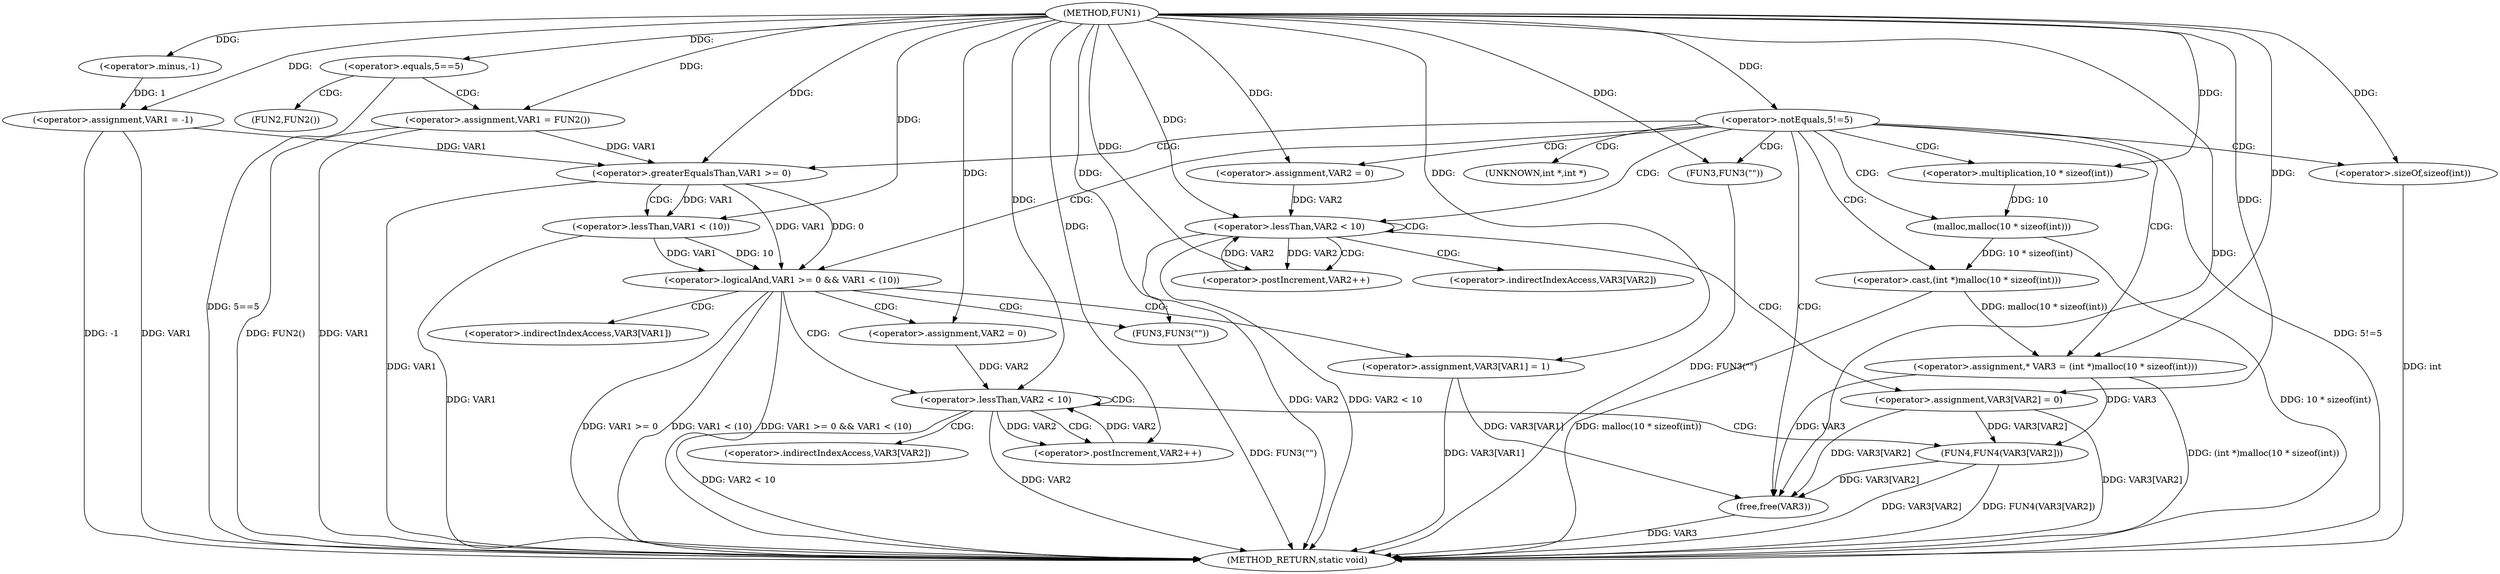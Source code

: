 digraph FUN1 {  
"1000100" [label = "(METHOD,FUN1)" ]
"1000185" [label = "(METHOD_RETURN,static void)" ]
"1000103" [label = "(<operator>.assignment,VAR1 = -1)" ]
"1000105" [label = "(<operator>.minus,-1)" ]
"1000108" [label = "(<operator>.equals,5==5)" ]
"1000112" [label = "(<operator>.assignment,VAR1 = FUN2())" ]
"1000116" [label = "(<operator>.notEquals,5!=5)" ]
"1000120" [label = "(FUN3,FUN3(\"\"))" ]
"1000127" [label = "(<operator>.assignment,* VAR3 = (int *)malloc(10 * sizeof(int)))" ]
"1000129" [label = "(<operator>.cast,(int *)malloc(10 * sizeof(int)))" ]
"1000131" [label = "(malloc,malloc(10 * sizeof(int)))" ]
"1000132" [label = "(<operator>.multiplication,10 * sizeof(int))" ]
"1000134" [label = "(<operator>.sizeOf,sizeof(int))" ]
"1000137" [label = "(<operator>.assignment,VAR2 = 0)" ]
"1000140" [label = "(<operator>.lessThan,VAR2 < 10)" ]
"1000143" [label = "(<operator>.postIncrement,VAR2++)" ]
"1000146" [label = "(<operator>.assignment,VAR3[VAR2] = 0)" ]
"1000152" [label = "(<operator>.logicalAnd,VAR1 >= 0 && VAR1 < (10))" ]
"1000153" [label = "(<operator>.greaterEqualsThan,VAR1 >= 0)" ]
"1000156" [label = "(<operator>.lessThan,VAR1 < (10))" ]
"1000160" [label = "(<operator>.assignment,VAR3[VAR1] = 1)" ]
"1000166" [label = "(<operator>.assignment,VAR2 = 0)" ]
"1000169" [label = "(<operator>.lessThan,VAR2 < 10)" ]
"1000172" [label = "(<operator>.postIncrement,VAR2++)" ]
"1000175" [label = "(FUN4,FUN4(VAR3[VAR2]))" ]
"1000181" [label = "(FUN3,FUN3(\"\"))" ]
"1000183" [label = "(free,free(VAR3))" ]
"1000114" [label = "(FUN2,FUN2())" ]
"1000130" [label = "(UNKNOWN,int *,int *)" ]
"1000147" [label = "(<operator>.indirectIndexAccess,VAR3[VAR2])" ]
"1000161" [label = "(<operator>.indirectIndexAccess,VAR3[VAR1])" ]
"1000176" [label = "(<operator>.indirectIndexAccess,VAR3[VAR2])" ]
  "1000108" -> "1000185"  [ label = "DDG: 5==5"] 
  "1000169" -> "1000185"  [ label = "DDG: VAR2 < 10"] 
  "1000156" -> "1000185"  [ label = "DDG: VAR1"] 
  "1000103" -> "1000185"  [ label = "DDG: VAR1"] 
  "1000103" -> "1000185"  [ label = "DDG: -1"] 
  "1000181" -> "1000185"  [ label = "DDG: FUN3(\"\")"] 
  "1000175" -> "1000185"  [ label = "DDG: VAR3[VAR2]"] 
  "1000153" -> "1000185"  [ label = "DDG: VAR1"] 
  "1000169" -> "1000185"  [ label = "DDG: VAR2"] 
  "1000152" -> "1000185"  [ label = "DDG: VAR1 < (10)"] 
  "1000129" -> "1000185"  [ label = "DDG: malloc(10 * sizeof(int))"] 
  "1000112" -> "1000185"  [ label = "DDG: FUN2()"] 
  "1000131" -> "1000185"  [ label = "DDG: 10 * sizeof(int)"] 
  "1000140" -> "1000185"  [ label = "DDG: VAR2"] 
  "1000140" -> "1000185"  [ label = "DDG: VAR2 < 10"] 
  "1000183" -> "1000185"  [ label = "DDG: VAR3"] 
  "1000152" -> "1000185"  [ label = "DDG: VAR1 >= 0 && VAR1 < (10)"] 
  "1000127" -> "1000185"  [ label = "DDG: (int *)malloc(10 * sizeof(int))"] 
  "1000152" -> "1000185"  [ label = "DDG: VAR1 >= 0"] 
  "1000134" -> "1000185"  [ label = "DDG: int"] 
  "1000112" -> "1000185"  [ label = "DDG: VAR1"] 
  "1000120" -> "1000185"  [ label = "DDG: FUN3(\"\")"] 
  "1000146" -> "1000185"  [ label = "DDG: VAR3[VAR2]"] 
  "1000160" -> "1000185"  [ label = "DDG: VAR3[VAR1]"] 
  "1000116" -> "1000185"  [ label = "DDG: 5!=5"] 
  "1000175" -> "1000185"  [ label = "DDG: FUN4(VAR3[VAR2])"] 
  "1000105" -> "1000103"  [ label = "DDG: 1"] 
  "1000100" -> "1000103"  [ label = "DDG: "] 
  "1000100" -> "1000105"  [ label = "DDG: "] 
  "1000100" -> "1000108"  [ label = "DDG: "] 
  "1000100" -> "1000112"  [ label = "DDG: "] 
  "1000100" -> "1000116"  [ label = "DDG: "] 
  "1000100" -> "1000120"  [ label = "DDG: "] 
  "1000129" -> "1000127"  [ label = "DDG: malloc(10 * sizeof(int))"] 
  "1000100" -> "1000127"  [ label = "DDG: "] 
  "1000131" -> "1000129"  [ label = "DDG: 10 * sizeof(int)"] 
  "1000132" -> "1000131"  [ label = "DDG: 10"] 
  "1000100" -> "1000132"  [ label = "DDG: "] 
  "1000100" -> "1000134"  [ label = "DDG: "] 
  "1000100" -> "1000137"  [ label = "DDG: "] 
  "1000143" -> "1000140"  [ label = "DDG: VAR2"] 
  "1000137" -> "1000140"  [ label = "DDG: VAR2"] 
  "1000100" -> "1000140"  [ label = "DDG: "] 
  "1000140" -> "1000143"  [ label = "DDG: VAR2"] 
  "1000100" -> "1000143"  [ label = "DDG: "] 
  "1000100" -> "1000146"  [ label = "DDG: "] 
  "1000153" -> "1000152"  [ label = "DDG: VAR1"] 
  "1000153" -> "1000152"  [ label = "DDG: 0"] 
  "1000103" -> "1000153"  [ label = "DDG: VAR1"] 
  "1000112" -> "1000153"  [ label = "DDG: VAR1"] 
  "1000100" -> "1000153"  [ label = "DDG: "] 
  "1000156" -> "1000152"  [ label = "DDG: VAR1"] 
  "1000156" -> "1000152"  [ label = "DDG: 10"] 
  "1000153" -> "1000156"  [ label = "DDG: VAR1"] 
  "1000100" -> "1000156"  [ label = "DDG: "] 
  "1000100" -> "1000160"  [ label = "DDG: "] 
  "1000100" -> "1000166"  [ label = "DDG: "] 
  "1000166" -> "1000169"  [ label = "DDG: VAR2"] 
  "1000172" -> "1000169"  [ label = "DDG: VAR2"] 
  "1000100" -> "1000169"  [ label = "DDG: "] 
  "1000169" -> "1000172"  [ label = "DDG: VAR2"] 
  "1000100" -> "1000172"  [ label = "DDG: "] 
  "1000127" -> "1000175"  [ label = "DDG: VAR3"] 
  "1000146" -> "1000175"  [ label = "DDG: VAR3[VAR2]"] 
  "1000100" -> "1000181"  [ label = "DDG: "] 
  "1000175" -> "1000183"  [ label = "DDG: VAR3[VAR2]"] 
  "1000127" -> "1000183"  [ label = "DDG: VAR3"] 
  "1000146" -> "1000183"  [ label = "DDG: VAR3[VAR2]"] 
  "1000160" -> "1000183"  [ label = "DDG: VAR3[VAR1]"] 
  "1000100" -> "1000183"  [ label = "DDG: "] 
  "1000108" -> "1000114"  [ label = "CDG: "] 
  "1000108" -> "1000112"  [ label = "CDG: "] 
  "1000116" -> "1000153"  [ label = "CDG: "] 
  "1000116" -> "1000127"  [ label = "CDG: "] 
  "1000116" -> "1000152"  [ label = "CDG: "] 
  "1000116" -> "1000183"  [ label = "CDG: "] 
  "1000116" -> "1000131"  [ label = "CDG: "] 
  "1000116" -> "1000120"  [ label = "CDG: "] 
  "1000116" -> "1000132"  [ label = "CDG: "] 
  "1000116" -> "1000137"  [ label = "CDG: "] 
  "1000116" -> "1000129"  [ label = "CDG: "] 
  "1000116" -> "1000130"  [ label = "CDG: "] 
  "1000116" -> "1000140"  [ label = "CDG: "] 
  "1000116" -> "1000134"  [ label = "CDG: "] 
  "1000140" -> "1000143"  [ label = "CDG: "] 
  "1000140" -> "1000147"  [ label = "CDG: "] 
  "1000140" -> "1000146"  [ label = "CDG: "] 
  "1000140" -> "1000140"  [ label = "CDG: "] 
  "1000152" -> "1000161"  [ label = "CDG: "] 
  "1000152" -> "1000166"  [ label = "CDG: "] 
  "1000152" -> "1000169"  [ label = "CDG: "] 
  "1000152" -> "1000160"  [ label = "CDG: "] 
  "1000152" -> "1000181"  [ label = "CDG: "] 
  "1000153" -> "1000156"  [ label = "CDG: "] 
  "1000169" -> "1000172"  [ label = "CDG: "] 
  "1000169" -> "1000169"  [ label = "CDG: "] 
  "1000169" -> "1000175"  [ label = "CDG: "] 
  "1000169" -> "1000176"  [ label = "CDG: "] 
}
